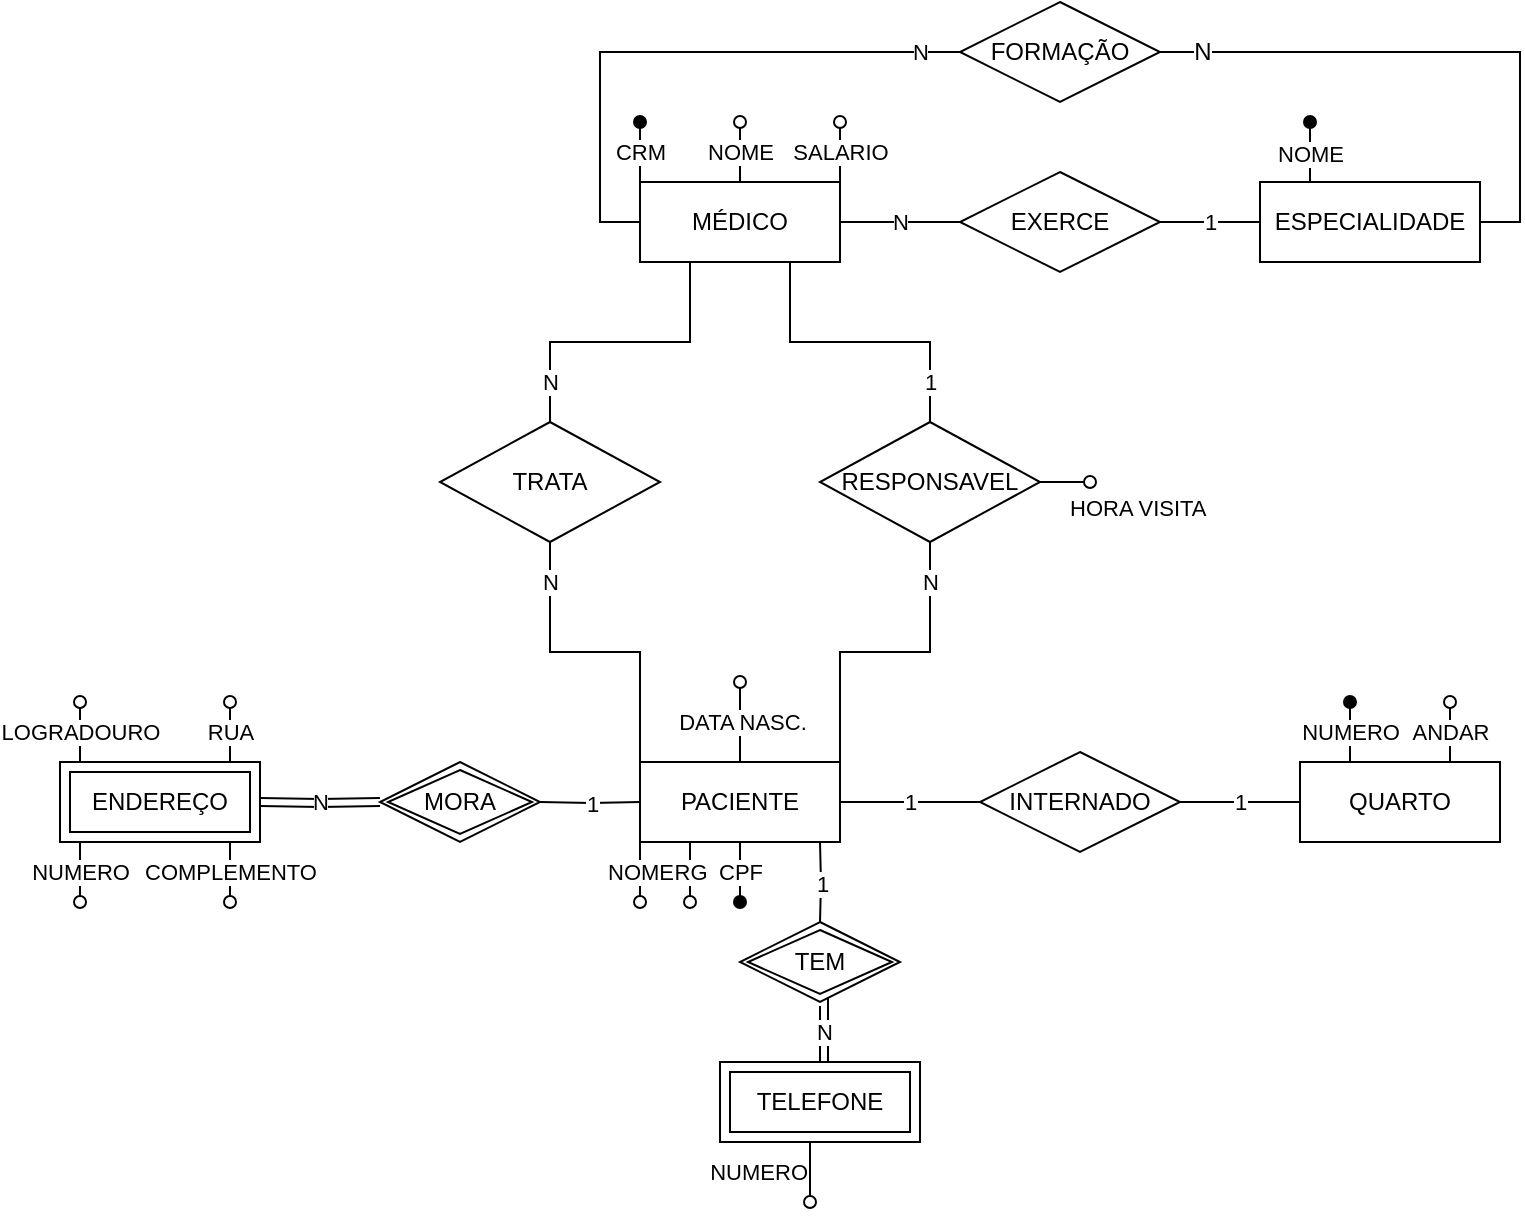 <mxfile version="14.4.3" type="device"><diagram id="l5m5LAPSk7PD9I31UDIw" name="Página-1"><mxGraphModel dx="1269" dy="397" grid="1" gridSize="10" guides="1" tooltips="1" connect="1" arrows="1" fold="1" page="1" pageScale="1" pageWidth="827" pageHeight="1169" math="0" shadow="0"><root><mxCell id="0"/><mxCell id="1" parent="0"/><mxCell id="79EMmL30zYS7TYZV0okh-10" value="" style="group" parent="1" vertex="1" connectable="0"><mxGeometry x="400" y="130" width="110" height="70" as="geometry"/></mxCell><mxCell id="79EMmL30zYS7TYZV0okh-9" value="NOME" style="edgeStyle=orthogonalEdgeStyle;rounded=0;orthogonalLoop=1;jettySize=auto;html=1;exitX=0.25;exitY=0;exitDx=0;exitDy=0;endArrow=oval;endFill=1;" parent="79EMmL30zYS7TYZV0okh-10" source="79EMmL30zYS7TYZV0okh-4" edge="1"><mxGeometry relative="1" as="geometry"><mxPoint x="25" as="targetPoint"/></mxGeometry></mxCell><mxCell id="79EMmL30zYS7TYZV0okh-4" value="ESPECIALIDADE" style="whiteSpace=wrap;html=1;align=center;" parent="79EMmL30zYS7TYZV0okh-10" vertex="1"><mxGeometry y="30" width="110" height="40" as="geometry"/></mxCell><mxCell id="79EMmL30zYS7TYZV0okh-12" value="N" style="edgeStyle=orthogonalEdgeStyle;rounded=0;orthogonalLoop=1;jettySize=auto;html=1;exitX=1;exitY=0.5;exitDx=0;exitDy=0;entryX=1;entryY=0.5;entryDx=0;entryDy=0;endArrow=none;endFill=0;fontSize=12;fontStyle=0" parent="1" source="79EMmL30zYS7TYZV0okh-11" target="79EMmL30zYS7TYZV0okh-4" edge="1"><mxGeometry x="-0.855" relative="1" as="geometry"><mxPoint as="offset"/></mxGeometry></mxCell><mxCell id="79EMmL30zYS7TYZV0okh-13" value="N" style="edgeStyle=orthogonalEdgeStyle;rounded=0;orthogonalLoop=1;jettySize=auto;html=1;exitX=0;exitY=0.5;exitDx=0;exitDy=0;entryX=0;entryY=0.5;entryDx=0;entryDy=0;endArrow=none;endFill=0;" parent="1" source="79EMmL30zYS7TYZV0okh-11" target="79EMmL30zYS7TYZV0okh-1" edge="1"><mxGeometry x="-0.86" relative="1" as="geometry"><mxPoint as="offset"/></mxGeometry></mxCell><mxCell id="79EMmL30zYS7TYZV0okh-11" value="FORMAÇÃO" style="shape=rhombus;perimeter=rhombusPerimeter;whiteSpace=wrap;html=1;align=center;" parent="1" vertex="1"><mxGeometry x="250" y="70" width="100" height="50" as="geometry"/></mxCell><mxCell id="79EMmL30zYS7TYZV0okh-15" value="1" style="edgeStyle=orthogonalEdgeStyle;rounded=0;orthogonalLoop=1;jettySize=auto;html=1;exitX=1;exitY=0.5;exitDx=0;exitDy=0;entryX=0;entryY=0.5;entryDx=0;entryDy=0;endArrow=none;endFill=0;" parent="1" source="79EMmL30zYS7TYZV0okh-14" target="79EMmL30zYS7TYZV0okh-4" edge="1"><mxGeometry relative="1" as="geometry"/></mxCell><mxCell id="79EMmL30zYS7TYZV0okh-16" value="N" style="edgeStyle=orthogonalEdgeStyle;rounded=0;orthogonalLoop=1;jettySize=auto;html=1;exitX=0;exitY=0.5;exitDx=0;exitDy=0;entryX=1;entryY=0.5;entryDx=0;entryDy=0;endArrow=none;endFill=0;" parent="1" source="79EMmL30zYS7TYZV0okh-14" target="79EMmL30zYS7TYZV0okh-1" edge="1"><mxGeometry relative="1" as="geometry"/></mxCell><mxCell id="79EMmL30zYS7TYZV0okh-14" value="EXERCE" style="shape=rhombus;perimeter=rhombusPerimeter;whiteSpace=wrap;html=1;align=center;" parent="1" vertex="1"><mxGeometry x="250" y="155" width="100" height="50" as="geometry"/></mxCell><mxCell id="79EMmL30zYS7TYZV0okh-19" value="" style="group" parent="1" vertex="1" connectable="0"><mxGeometry x="90" y="130" width="100" height="70" as="geometry"/></mxCell><mxCell id="79EMmL30zYS7TYZV0okh-5" value="CRM" style="edgeStyle=orthogonalEdgeStyle;rounded=0;orthogonalLoop=1;jettySize=auto;html=1;exitX=0;exitY=0;exitDx=0;exitDy=0;endArrow=oval;endFill=1;" parent="79EMmL30zYS7TYZV0okh-19" source="79EMmL30zYS7TYZV0okh-1" edge="1"><mxGeometry x="-30" as="geometry"><mxPoint as="targetPoint"/></mxGeometry></mxCell><mxCell id="79EMmL30zYS7TYZV0okh-6" value="NOME" style="edgeStyle=orthogonalEdgeStyle;rounded=0;orthogonalLoop=1;jettySize=auto;html=1;exitX=0.5;exitY=0;exitDx=0;exitDy=0;endArrow=oval;endFill=0;" parent="79EMmL30zYS7TYZV0okh-19" source="79EMmL30zYS7TYZV0okh-1" edge="1"><mxGeometry x="-30" as="geometry"><mxPoint x="50" as="targetPoint"/></mxGeometry></mxCell><mxCell id="79EMmL30zYS7TYZV0okh-18" value="SALARIO" style="edgeStyle=orthogonalEdgeStyle;rounded=0;orthogonalLoop=1;jettySize=auto;html=1;exitX=1;exitY=0;exitDx=0;exitDy=0;endArrow=oval;endFill=0;" parent="79EMmL30zYS7TYZV0okh-19" source="79EMmL30zYS7TYZV0okh-1" edge="1"><mxGeometry relative="1" as="geometry"><mxPoint x="100" as="targetPoint"/></mxGeometry></mxCell><mxCell id="79EMmL30zYS7TYZV0okh-1" value="MÉDICO" style="whiteSpace=wrap;html=1;align=center;" parent="79EMmL30zYS7TYZV0okh-19" vertex="1"><mxGeometry y="30" width="100" height="40" as="geometry"/></mxCell><mxCell id="79EMmL30zYS7TYZV0okh-37" value="" style="group;container=1;" parent="1" vertex="1" connectable="0"><mxGeometry x="-180" y="420" width="370" height="100" as="geometry"><mxRectangle x="-180" y="420" width="50" height="40" as="alternateBounds"/></mxGeometry></mxCell><mxCell id="79EMmL30zYS7TYZV0okh-42" value="" style="group;container=1;" parent="79EMmL30zYS7TYZV0okh-37" vertex="1" connectable="0"><mxGeometry width="370" height="100" as="geometry"/></mxCell><mxCell id="79EMmL30zYS7TYZV0okh-26" value="" style="group;container=1;" parent="79EMmL30zYS7TYZV0okh-42" vertex="1" connectable="0"><mxGeometry x="270" width="100" height="100" as="geometry"/></mxCell><mxCell id="79EMmL30zYS7TYZV0okh-21" value="NOME" style="edgeStyle=orthogonalEdgeStyle;rounded=0;orthogonalLoop=1;jettySize=auto;html=1;exitX=0;exitY=1;exitDx=0;exitDy=0;endArrow=oval;endFill=0;" parent="79EMmL30zYS7TYZV0okh-26" source="79EMmL30zYS7TYZV0okh-3" edge="1"><mxGeometry relative="1" as="geometry"><mxPoint y="100" as="targetPoint"/></mxGeometry></mxCell><mxCell id="79EMmL30zYS7TYZV0okh-22" value="RG" style="edgeStyle=orthogonalEdgeStyle;rounded=0;orthogonalLoop=1;jettySize=auto;html=1;exitX=0.25;exitY=1;exitDx=0;exitDy=0;endArrow=oval;endFill=0;" parent="79EMmL30zYS7TYZV0okh-26" source="79EMmL30zYS7TYZV0okh-3" edge="1"><mxGeometry relative="1" as="geometry"><mxPoint x="25" y="100" as="targetPoint"/></mxGeometry></mxCell><mxCell id="79EMmL30zYS7TYZV0okh-23" value="CPF" style="edgeStyle=orthogonalEdgeStyle;rounded=0;orthogonalLoop=1;jettySize=auto;html=1;exitX=0.5;exitY=1;exitDx=0;exitDy=0;endArrow=oval;endFill=1;" parent="79EMmL30zYS7TYZV0okh-26" source="79EMmL30zYS7TYZV0okh-3" edge="1"><mxGeometry relative="1" as="geometry"><mxPoint x="50" y="100" as="targetPoint"/></mxGeometry></mxCell><mxCell id="79EMmL30zYS7TYZV0okh-25" value="DATA NASC." style="edgeStyle=orthogonalEdgeStyle;rounded=0;orthogonalLoop=1;jettySize=auto;html=1;exitX=0.5;exitY=0;exitDx=0;exitDy=0;endArrow=oval;endFill=0;fontSize=11;" parent="79EMmL30zYS7TYZV0okh-26" source="79EMmL30zYS7TYZV0okh-3" edge="1"><mxGeometry relative="1" as="geometry"><mxPoint x="50" y="-10" as="targetPoint"/></mxGeometry></mxCell><mxCell id="79EMmL30zYS7TYZV0okh-3" value="PACIENTE" style="whiteSpace=wrap;html=1;align=center;" parent="79EMmL30zYS7TYZV0okh-26" vertex="1"><mxGeometry y="30" width="100" height="40" as="geometry"/></mxCell><mxCell id="79EMmL30zYS7TYZV0okh-35" value="1" style="edgeStyle=orthogonalEdgeStyle;rounded=0;orthogonalLoop=1;jettySize=auto;html=1;exitX=1;exitY=0.5;exitDx=0;exitDy=0;entryX=0;entryY=0.5;entryDx=0;entryDy=0;endArrow=none;endFill=0;" parent="79EMmL30zYS7TYZV0okh-42" target="79EMmL30zYS7TYZV0okh-3" edge="1"><mxGeometry relative="1" as="geometry"><mxPoint x="220" y="50" as="sourcePoint"/></mxGeometry></mxCell><mxCell id="cmIrBXCjB0SbZCYmgp2s-7" value="" style="group" vertex="1" connectable="0" parent="79EMmL30zYS7TYZV0okh-42"><mxGeometry x="-10" width="230" height="100" as="geometry"/></mxCell><mxCell id="79EMmL30zYS7TYZV0okh-33" value="" style="group" parent="cmIrBXCjB0SbZCYmgp2s-7" vertex="1" connectable="0"><mxGeometry width="100" height="100" as="geometry"/></mxCell><mxCell id="cmIrBXCjB0SbZCYmgp2s-4" value="" style="group" vertex="1" connectable="0" parent="79EMmL30zYS7TYZV0okh-33"><mxGeometry x="-10" width="100" height="100" as="geometry"/></mxCell><mxCell id="79EMmL30zYS7TYZV0okh-28" value="LOGRADOURO" style="edgeStyle=orthogonalEdgeStyle;rounded=0;orthogonalLoop=1;jettySize=auto;html=1;exitX=0;exitY=0;exitDx=0;exitDy=0;endArrow=oval;endFill=0;" parent="cmIrBXCjB0SbZCYmgp2s-4" edge="1"><mxGeometry relative="1" as="geometry"><mxPoint x="10" as="targetPoint"/><mxPoint x="10" y="30" as="sourcePoint"/></mxGeometry></mxCell><mxCell id="79EMmL30zYS7TYZV0okh-30" value="RUA" style="edgeStyle=orthogonalEdgeStyle;rounded=0;orthogonalLoop=1;jettySize=auto;html=1;exitX=0.75;exitY=0;exitDx=0;exitDy=0;endArrow=oval;endFill=0;" parent="cmIrBXCjB0SbZCYmgp2s-4" edge="1"><mxGeometry relative="1" as="geometry"><mxPoint x="85" as="targetPoint"/><mxPoint x="85" y="30" as="sourcePoint"/></mxGeometry></mxCell><mxCell id="cmIrBXCjB0SbZCYmgp2s-3" value="" style="group" vertex="1" connectable="0" parent="cmIrBXCjB0SbZCYmgp2s-4"><mxGeometry y="30" width="100" height="70" as="geometry"/></mxCell><mxCell id="cmIrBXCjB0SbZCYmgp2s-6" value="" style="group;container=1;" vertex="1" connectable="0" parent="cmIrBXCjB0SbZCYmgp2s-3"><mxGeometry width="100" height="70" as="geometry"/></mxCell><mxCell id="79EMmL30zYS7TYZV0okh-31" value="NUMERO" style="edgeStyle=orthogonalEdgeStyle;rounded=0;orthogonalLoop=1;jettySize=auto;html=1;exitX=0;exitY=1;exitDx=0;exitDy=0;endArrow=oval;endFill=0;" parent="cmIrBXCjB0SbZCYmgp2s-6" edge="1"><mxGeometry relative="1" as="geometry"><mxPoint x="10" y="70" as="targetPoint"/><mxPoint x="10" y="40" as="sourcePoint"/></mxGeometry></mxCell><mxCell id="cmIrBXCjB0SbZCYmgp2s-5" value="" style="group" vertex="1" connectable="0" parent="cmIrBXCjB0SbZCYmgp2s-6"><mxGeometry width="100" height="70" as="geometry"/></mxCell><mxCell id="79EMmL30zYS7TYZV0okh-32" value="COMPLEMENTO" style="edgeStyle=orthogonalEdgeStyle;rounded=0;orthogonalLoop=1;jettySize=auto;html=1;exitX=0.75;exitY=1;exitDx=0;exitDy=0;endArrow=oval;endFill=0;" parent="cmIrBXCjB0SbZCYmgp2s-5" edge="1"><mxGeometry relative="1" as="geometry"><mxPoint x="85" y="70" as="targetPoint"/><mxPoint x="85" y="40" as="sourcePoint"/></mxGeometry></mxCell><mxCell id="cmIrBXCjB0SbZCYmgp2s-1" value="ENDEREÇO" style="shape=ext;margin=3;double=1;whiteSpace=wrap;html=1;align=center;" vertex="1" parent="cmIrBXCjB0SbZCYmgp2s-5"><mxGeometry width="100" height="40" as="geometry"/></mxCell><mxCell id="79EMmL30zYS7TYZV0okh-36" value="N" style="edgeStyle=orthogonalEdgeStyle;rounded=0;orthogonalLoop=1;jettySize=auto;html=1;exitX=0;exitY=0.5;exitDx=0;exitDy=0;entryX=1;entryY=0.5;entryDx=0;entryDy=0;endArrow=none;endFill=0;shape=link;sourcePerimeterSpacing=0;startSize=6;" parent="cmIrBXCjB0SbZCYmgp2s-7" target="cmIrBXCjB0SbZCYmgp2s-1" edge="1"><mxGeometry relative="1" as="geometry"><mxPoint x="150" y="50" as="sourcePoint"/><mxPoint x="100" y="50" as="targetPoint"/></mxGeometry></mxCell><mxCell id="cmIrBXCjB0SbZCYmgp2s-2" value="MORA" style="shape=rhombus;double=1;perimeter=rhombusPerimeter;whiteSpace=wrap;html=1;align=center;" vertex="1" parent="cmIrBXCjB0SbZCYmgp2s-7"><mxGeometry x="150" y="30" width="80" height="40" as="geometry"/></mxCell><mxCell id="79EMmL30zYS7TYZV0okh-44" value="" style="group" parent="1" vertex="1" connectable="0"><mxGeometry x="180" y="280" width="135" height="60" as="geometry"/></mxCell><mxCell id="79EMmL30zYS7TYZV0okh-43" value="HORA VISITA" style="edgeStyle=orthogonalEdgeStyle;rounded=0;orthogonalLoop=1;jettySize=auto;html=1;exitX=1;exitY=0.5;exitDx=0;exitDy=0;endArrow=oval;endFill=0;labelPosition=center;verticalLabelPosition=bottom;align=left;verticalAlign=top;" parent="79EMmL30zYS7TYZV0okh-44" source="79EMmL30zYS7TYZV0okh-38" edge="1"><mxGeometry relative="1" as="geometry"><mxPoint x="135" y="30" as="targetPoint"/></mxGeometry></mxCell><mxCell id="79EMmL30zYS7TYZV0okh-38" value="RESPONSAVEL" style="shape=rhombus;perimeter=rhombusPerimeter;whiteSpace=wrap;html=1;align=center;" parent="79EMmL30zYS7TYZV0okh-44" vertex="1"><mxGeometry width="110" height="60" as="geometry"/></mxCell><mxCell id="79EMmL30zYS7TYZV0okh-48" value="1" style="edgeStyle=orthogonalEdgeStyle;rounded=0;orthogonalLoop=1;jettySize=auto;html=1;exitX=0;exitY=0.5;exitDx=0;exitDy=0;entryX=1;entryY=0.5;entryDx=0;entryDy=0;endArrow=none;endFill=0;align=center;" parent="1" source="79EMmL30zYS7TYZV0okh-47" target="79EMmL30zYS7TYZV0okh-3" edge="1"><mxGeometry relative="1" as="geometry"/></mxCell><mxCell id="79EMmL30zYS7TYZV0okh-49" value="1" style="edgeStyle=orthogonalEdgeStyle;rounded=0;orthogonalLoop=1;jettySize=auto;html=1;exitX=1;exitY=0.5;exitDx=0;exitDy=0;entryX=0;entryY=0.5;entryDx=0;entryDy=0;endArrow=none;endFill=0;align=center;" parent="1" source="79EMmL30zYS7TYZV0okh-47" target="79EMmL30zYS7TYZV0okh-2" edge="1"><mxGeometry relative="1" as="geometry"/></mxCell><mxCell id="79EMmL30zYS7TYZV0okh-47" value="INTERNADO" style="shape=rhombus;perimeter=rhombusPerimeter;whiteSpace=wrap;html=1;align=center;" parent="1" vertex="1"><mxGeometry x="260" y="445" width="100" height="50" as="geometry"/></mxCell><mxCell id="79EMmL30zYS7TYZV0okh-51" value="" style="group" parent="1" vertex="1" connectable="0"><mxGeometry x="420" y="420" width="100" height="70" as="geometry"/></mxCell><mxCell id="79EMmL30zYS7TYZV0okh-45" value="NUMERO" style="edgeStyle=orthogonalEdgeStyle;rounded=0;orthogonalLoop=1;jettySize=auto;html=1;exitX=0.25;exitY=0;exitDx=0;exitDy=0;endArrow=oval;endFill=1;align=center;" parent="79EMmL30zYS7TYZV0okh-51" source="79EMmL30zYS7TYZV0okh-2" edge="1"><mxGeometry relative="1" as="geometry"><mxPoint x="25" as="targetPoint"/></mxGeometry></mxCell><mxCell id="79EMmL30zYS7TYZV0okh-46" value="ANDAR" style="edgeStyle=orthogonalEdgeStyle;rounded=0;orthogonalLoop=1;jettySize=auto;html=1;exitX=0.75;exitY=0;exitDx=0;exitDy=0;endArrow=oval;endFill=0;align=center;" parent="79EMmL30zYS7TYZV0okh-51" source="79EMmL30zYS7TYZV0okh-2" edge="1"><mxGeometry relative="1" as="geometry"><mxPoint x="75" as="targetPoint"/></mxGeometry></mxCell><mxCell id="79EMmL30zYS7TYZV0okh-2" value="QUARTO" style="whiteSpace=wrap;html=1;align=center;" parent="79EMmL30zYS7TYZV0okh-51" vertex="1"><mxGeometry y="30" width="100" height="40" as="geometry"/></mxCell><mxCell id="79EMmL30zYS7TYZV0okh-55" value="1" style="edgeStyle=orthogonalEdgeStyle;rounded=0;orthogonalLoop=1;jettySize=auto;html=1;exitX=0.5;exitY=0;exitDx=0;exitDy=0;entryX=0.75;entryY=1;entryDx=0;entryDy=0;endArrow=none;endFill=0;align=center;" parent="1" source="79EMmL30zYS7TYZV0okh-38" target="79EMmL30zYS7TYZV0okh-1" edge="1"><mxGeometry x="-0.733" relative="1" as="geometry"><mxPoint as="offset"/></mxGeometry></mxCell><mxCell id="79EMmL30zYS7TYZV0okh-57" value="N" style="edgeStyle=orthogonalEdgeStyle;rounded=0;orthogonalLoop=1;jettySize=auto;html=1;exitX=0.5;exitY=1;exitDx=0;exitDy=0;entryX=1;entryY=0;entryDx=0;entryDy=0;endArrow=none;endFill=0;align=center;" parent="1" source="79EMmL30zYS7TYZV0okh-38" target="79EMmL30zYS7TYZV0okh-3" edge="1"><mxGeometry x="-0.742" relative="1" as="geometry"><mxPoint as="offset"/></mxGeometry></mxCell><mxCell id="79EMmL30zYS7TYZV0okh-58" value="" style="group;container=1;" parent="1" vertex="1" connectable="0"><mxGeometry x="-50" y="290" width="135" height="60" as="geometry"/></mxCell><mxCell id="79EMmL30zYS7TYZV0okh-60" value="TRATA" style="shape=rhombus;perimeter=rhombusPerimeter;whiteSpace=wrap;html=1;align=center;" parent="79EMmL30zYS7TYZV0okh-58" vertex="1"><mxGeometry x="40" y="-10" width="110" height="60" as="geometry"/></mxCell><mxCell id="79EMmL30zYS7TYZV0okh-61" value="N" style="edgeStyle=orthogonalEdgeStyle;rounded=0;orthogonalLoop=1;jettySize=auto;html=1;exitX=0.5;exitY=0;exitDx=0;exitDy=0;entryX=0.25;entryY=1;entryDx=0;entryDy=0;endArrow=none;endFill=0;align=center;" parent="1" source="79EMmL30zYS7TYZV0okh-60" target="79EMmL30zYS7TYZV0okh-1" edge="1"><mxGeometry x="-0.733" relative="1" as="geometry"><mxPoint as="offset"/></mxGeometry></mxCell><mxCell id="79EMmL30zYS7TYZV0okh-62" value="N" style="edgeStyle=orthogonalEdgeStyle;rounded=0;orthogonalLoop=1;jettySize=auto;html=1;exitX=0.5;exitY=1;exitDx=0;exitDy=0;endArrow=none;endFill=0;align=center;entryX=0;entryY=0;entryDx=0;entryDy=0;" parent="1" source="79EMmL30zYS7TYZV0okh-60" target="79EMmL30zYS7TYZV0okh-3" edge="1"><mxGeometry x="-0.742" relative="1" as="geometry"><mxPoint as="offset"/></mxGeometry></mxCell><mxCell id="InvTXEbTivpT7gxiYInj-4" value="1" style="edgeStyle=orthogonalEdgeStyle;rounded=0;orthogonalLoop=1;jettySize=auto;html=1;exitX=0.5;exitY=0;exitDx=0;exitDy=0;endArrow=none;endFill=0;" parent="1" edge="1"><mxGeometry relative="1" as="geometry"><mxPoint x="180" y="490" as="targetPoint"/><mxPoint x="180" y="530" as="sourcePoint"/></mxGeometry></mxCell><mxCell id="InvTXEbTivpT7gxiYInj-9" value="" style="group" parent="1" vertex="1" connectable="0"><mxGeometry x="150" y="600" width="100" height="70" as="geometry"/></mxCell><mxCell id="InvTXEbTivpT7gxiYInj-2" value="NUMERO" style="edgeStyle=orthogonalEdgeStyle;rounded=0;orthogonalLoop=1;jettySize=auto;html=1;exitX=0.25;exitY=1;exitDx=0;exitDy=0;endArrow=oval;endFill=0;labelPosition=right;verticalLabelPosition=middle;align=right;verticalAlign=middle;" parent="InvTXEbTivpT7gxiYInj-9" edge="1"><mxGeometry relative="1" as="geometry"><mxPoint x="25" y="70" as="targetPoint"/><mxPoint x="25" y="40" as="sourcePoint"/></mxGeometry></mxCell><mxCell id="InvTXEbTivpT7gxiYInj-8" value="N" style="edgeStyle=orthogonalEdgeStyle;rounded=0;orthogonalLoop=1;jettySize=auto;html=1;exitX=0.5;exitY=1;exitDx=0;exitDy=0;entryX=0.32;entryY=0.025;entryDx=0;entryDy=0;entryPerimeter=0;endArrow=none;endFill=0;shape=link;" parent="InvTXEbTivpT7gxiYInj-9" edge="1"><mxGeometry relative="1" as="geometry"><mxPoint x="30" y="-30" as="sourcePoint"/><mxPoint x="32" y="1" as="targetPoint"/></mxGeometry></mxCell><mxCell id="cmIrBXCjB0SbZCYmgp2s-8" value="TELEFONE" style="shape=ext;margin=3;double=1;whiteSpace=wrap;html=1;align=center;" vertex="1" parent="InvTXEbTivpT7gxiYInj-9"><mxGeometry x="-20" width="100" height="40" as="geometry"/></mxCell><mxCell id="cmIrBXCjB0SbZCYmgp2s-22" value="TEM" style="shape=rhombus;double=1;perimeter=rhombusPerimeter;whiteSpace=wrap;html=1;align=center;" vertex="1" parent="1"><mxGeometry x="140" y="530" width="80" height="40" as="geometry"/></mxCell></root></mxGraphModel></diagram></mxfile>